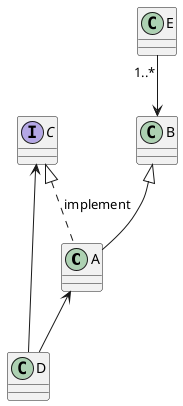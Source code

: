 @startuml 1a

class A
class B
interface C
class D
class E

B <|-- A
C <|.. A: "implement"
C <-- D
A <-- D
E "1..*" -->  B

@enduml
